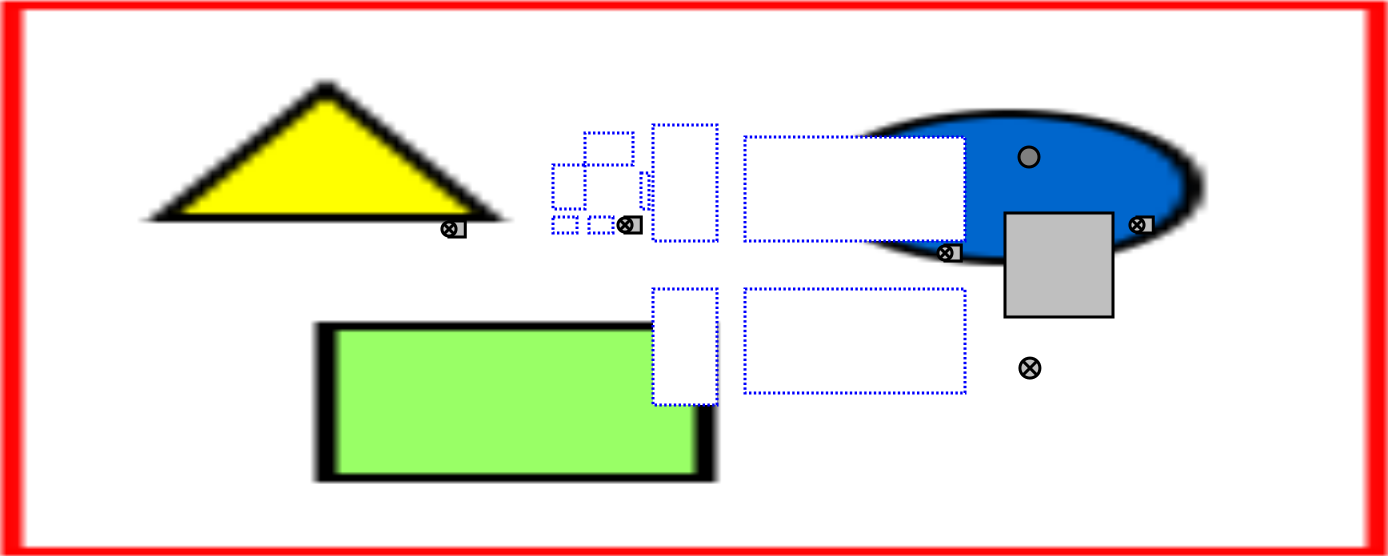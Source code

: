 <?xml version="1.0" encoding="UTF-8"?>
<dia:diagram xmlns:dia="http://www.lysator.liu.se/~alla/dia/">
  <dia:layer name="Background" visible="true" active="true">
    <dia:object type="Standard - Image" version="0" id="O0">
      <dia:attribute name="obj_pos">
        <dia:point val="-0.2,0"/>
      </dia:attribute>
      <dia:attribute name="obj_bb">
        <dia:rectangle val="-0.275,-0.075;69.225,27.825"/>
      </dia:attribute>
      <dia:attribute name="elem_corner">
        <dia:point val="-0.2,0"/>
      </dia:attribute>
      <dia:attribute name="elem_width">
        <dia:real val="69.35"/>
      </dia:attribute>
      <dia:attribute name="elem_height">
        <dia:real val="27.75"/>
      </dia:attribute>
      <dia:attribute name="border_width">
        <dia:real val="0.15"/>
      </dia:attribute>
      <dia:attribute name="border_color">
        <dia:color val="#0000ff"/>
      </dia:attribute>
      <dia:attribute name="line_style">
        <dia:enum val="4"/>
      </dia:attribute>
      <dia:attribute name="dashlength">
        <dia:real val="1.2"/>
      </dia:attribute>
      <dia:attribute name="draw_border">
        <dia:boolean val="false"/>
      </dia:attribute>
      <dia:attribute name="keep_aspect">
        <dia:boolean val="true"/>
      </dia:attribute>
      <dia:attribute name="file">
        <dia:string>#below_deck.png#</dia:string>
      </dia:attribute>
    </dia:object>
    <dia:object type="Standard - Box" version="0" id="O1">
      <dia:attribute name="obj_pos">
        <dia:point val="50,10.6"/>
      </dia:attribute>
      <dia:attribute name="obj_bb">
        <dia:rectangle val="49.925,10.525;55.475,15.875"/>
      </dia:attribute>
      <dia:attribute name="elem_corner">
        <dia:point val="50,10.6"/>
      </dia:attribute>
      <dia:attribute name="elem_width">
        <dia:real val="5.4"/>
      </dia:attribute>
      <dia:attribute name="elem_height">
        <dia:real val="5.2"/>
      </dia:attribute>
      <dia:attribute name="border_width">
        <dia:real val="0.15"/>
      </dia:attribute>
      <dia:attribute name="inner_color">
        <dia:color val="#bfbfbf"/>
      </dia:attribute>
      <dia:attribute name="show_background">
        <dia:boolean val="true"/>
      </dia:attribute>
    </dia:object>
    <dia:object type="Standard - Box" version="0" id="O2">
      <dia:attribute name="obj_pos">
        <dia:point val="37,6.8"/>
      </dia:attribute>
      <dia:attribute name="obj_bb">
        <dia:rectangle val="36.925,6.725;48.075,12.075"/>
      </dia:attribute>
      <dia:attribute name="elem_corner">
        <dia:point val="37,6.8"/>
      </dia:attribute>
      <dia:attribute name="elem_width">
        <dia:real val="11.0"/>
      </dia:attribute>
      <dia:attribute name="elem_height">
        <dia:real val="5.2"/>
      </dia:attribute>
      <dia:attribute name="border_width">
        <dia:real val="0.15"/>
      </dia:attribute>
      <dia:attribute name="border_color">
        <dia:color val="#0000ff"/>
      </dia:attribute>
      <dia:attribute name="show_background">
        <dia:boolean val="true"/>
      </dia:attribute>
      <dia:attribute name="line_style">
        <dia:enum val="4"/>
      </dia:attribute>
      <dia:attribute name="dashlength">
        <dia:real val="1.2"/>
      </dia:attribute>
    </dia:object>
    <dia:object type="Standard - Box" version="0" id="O3">
      <dia:attribute name="obj_pos">
        <dia:point val="37,14.4"/>
      </dia:attribute>
      <dia:attribute name="obj_bb">
        <dia:rectangle val="36.925,14.325;48.075,19.675"/>
      </dia:attribute>
      <dia:attribute name="elem_corner">
        <dia:point val="37,14.4"/>
      </dia:attribute>
      <dia:attribute name="elem_width">
        <dia:real val="11.0"/>
      </dia:attribute>
      <dia:attribute name="elem_height">
        <dia:real val="5.2"/>
      </dia:attribute>
      <dia:attribute name="border_width">
        <dia:real val="0.15"/>
      </dia:attribute>
      <dia:attribute name="border_color">
        <dia:color val="#0000ff"/>
      </dia:attribute>
      <dia:attribute name="show_background">
        <dia:boolean val="true"/>
      </dia:attribute>
      <dia:attribute name="line_style">
        <dia:enum val="4"/>
      </dia:attribute>
      <dia:attribute name="dashlength">
        <dia:real val="1.2"/>
      </dia:attribute>
    </dia:object>
    <dia:object type="Standard - Box" version="0" id="O4">
      <dia:attribute name="obj_pos">
        <dia:point val="32.4,6.2"/>
      </dia:attribute>
      <dia:attribute name="obj_bb">
        <dia:rectangle val="32.325,6.125;35.675,12.075"/>
      </dia:attribute>
      <dia:attribute name="elem_corner">
        <dia:point val="32.4,6.2"/>
      </dia:attribute>
      <dia:attribute name="elem_width">
        <dia:real val="3.2"/>
      </dia:attribute>
      <dia:attribute name="elem_height">
        <dia:real val="5.8"/>
      </dia:attribute>
      <dia:attribute name="border_width">
        <dia:real val="0.15"/>
      </dia:attribute>
      <dia:attribute name="border_color">
        <dia:color val="#0000ff"/>
      </dia:attribute>
      <dia:attribute name="show_background">
        <dia:boolean val="true"/>
      </dia:attribute>
      <dia:attribute name="line_style">
        <dia:enum val="4"/>
      </dia:attribute>
      <dia:attribute name="dashlength">
        <dia:real val="1.2"/>
      </dia:attribute>
    </dia:object>
    <dia:object type="Standard - Box" version="0" id="O5">
      <dia:attribute name="obj_pos">
        <dia:point val="32.4,14.4"/>
      </dia:attribute>
      <dia:attribute name="obj_bb">
        <dia:rectangle val="32.325,14.325;35.675,20.275"/>
      </dia:attribute>
      <dia:attribute name="elem_corner">
        <dia:point val="32.4,14.4"/>
      </dia:attribute>
      <dia:attribute name="elem_width">
        <dia:real val="3.2"/>
      </dia:attribute>
      <dia:attribute name="elem_height">
        <dia:real val="5.8"/>
      </dia:attribute>
      <dia:attribute name="border_width">
        <dia:real val="0.15"/>
      </dia:attribute>
      <dia:attribute name="border_color">
        <dia:color val="#0000ff"/>
      </dia:attribute>
      <dia:attribute name="show_background">
        <dia:boolean val="true"/>
      </dia:attribute>
      <dia:attribute name="line_style">
        <dia:enum val="4"/>
      </dia:attribute>
      <dia:attribute name="dashlength">
        <dia:real val="1.2"/>
      </dia:attribute>
    </dia:object>
    <dia:object type="Standard - Polygon" version="0" id="O6">
      <dia:attribute name="obj_pos">
        <dia:point val="27.4,8.2"/>
      </dia:attribute>
      <dia:attribute name="obj_bb">
        <dia:rectangle val="27.325,6.525;31.475,10.475"/>
      </dia:attribute>
      <dia:attribute name="poly_points">
        <dia:point val="27.4,8.2"/>
        <dia:point val="29,8.2"/>
        <dia:point val="29,6.6"/>
        <dia:point val="31.4,6.6"/>
        <dia:point val="31.4,8.2"/>
        <dia:point val="29,8.2"/>
        <dia:point val="29,10.4"/>
        <dia:point val="27.4,10.4"/>
      </dia:attribute>
      <dia:attribute name="line_color">
        <dia:color val="#0000ff"/>
      </dia:attribute>
      <dia:attribute name="line_width">
        <dia:real val="0.15"/>
      </dia:attribute>
      <dia:attribute name="show_background">
        <dia:boolean val="true"/>
      </dia:attribute>
      <dia:attribute name="line_style">
        <dia:enum val="4"/>
      </dia:attribute>
      <dia:attribute name="dashlength">
        <dia:real val="1.2"/>
      </dia:attribute>
    </dia:object>
    <dia:object type="Standard - Ellipse" version="0" id="O7">
      <dia:attribute name="obj_pos">
        <dia:point val="50.746,17.854"/>
      </dia:attribute>
      <dia:attribute name="obj_bb">
        <dia:rectangle val="50.671,17.779;51.821,18.929"/>
      </dia:attribute>
      <dia:attribute name="elem_corner">
        <dia:point val="50.746,17.854"/>
      </dia:attribute>
      <dia:attribute name="elem_width">
        <dia:real val="1.0"/>
      </dia:attribute>
      <dia:attribute name="elem_height">
        <dia:real val="1.0"/>
      </dia:attribute>
      <dia:attribute name="border_width">
        <dia:real val="0.15"/>
      </dia:attribute>
      <dia:attribute name="inner_color">
        <dia:color val="#bfbfbf"/>
      </dia:attribute>
    </dia:object>
    <dia:object type="Standard - Line" version="0" id="O8">
      <dia:attribute name="obj_pos">
        <dia:point val="50.893,18"/>
      </dia:attribute>
      <dia:attribute name="obj_bb">
        <dia:rectangle val="50.787,17.894;51.706,18.813"/>
      </dia:attribute>
      <dia:attribute name="conn_endpoints">
        <dia:point val="50.893,18"/>
        <dia:point val="51.6,18.707"/>
      </dia:attribute>
      <dia:attribute name="numcp">
        <dia:int val="1"/>
      </dia:attribute>
      <dia:attribute name="line_width">
        <dia:real val="0.15"/>
      </dia:attribute>
      <dia:connections>
        <dia:connection handle="0" to="O7" connection="0"/>
        <dia:connection handle="1" to="O7" connection="7"/>
      </dia:connections>
    </dia:object>
    <dia:object type="Standard - Line" version="0" id="O9">
      <dia:attribute name="obj_pos">
        <dia:point val="51.6,18"/>
      </dia:attribute>
      <dia:attribute name="obj_bb">
        <dia:rectangle val="50.787,17.894;51.706,18.813"/>
      </dia:attribute>
      <dia:attribute name="conn_endpoints">
        <dia:point val="51.6,18"/>
        <dia:point val="50.893,18.707"/>
      </dia:attribute>
      <dia:attribute name="numcp">
        <dia:int val="1"/>
      </dia:attribute>
      <dia:attribute name="line_width">
        <dia:real val="0.15"/>
      </dia:attribute>
      <dia:connections>
        <dia:connection handle="0" to="O7" connection="2"/>
        <dia:connection handle="1" to="O7" connection="5"/>
      </dia:connections>
    </dia:object>
    <dia:object type="Standard - Box" version="0" id="O10">
      <dia:attribute name="obj_pos">
        <dia:point val="27.4,10.8"/>
      </dia:attribute>
      <dia:attribute name="obj_bb">
        <dia:rectangle val="27.325,10.725;28.675,11.675"/>
      </dia:attribute>
      <dia:attribute name="elem_corner">
        <dia:point val="27.4,10.8"/>
      </dia:attribute>
      <dia:attribute name="elem_width">
        <dia:real val="1.2"/>
      </dia:attribute>
      <dia:attribute name="elem_height">
        <dia:real val="0.8"/>
      </dia:attribute>
      <dia:attribute name="border_width">
        <dia:real val="0.15"/>
      </dia:attribute>
      <dia:attribute name="border_color">
        <dia:color val="#0000ff"/>
      </dia:attribute>
      <dia:attribute name="show_background">
        <dia:boolean val="true"/>
      </dia:attribute>
      <dia:attribute name="line_style">
        <dia:enum val="4"/>
      </dia:attribute>
      <dia:attribute name="dashlength">
        <dia:real val="1.2"/>
      </dia:attribute>
    </dia:object>
    <dia:object type="Standard - Box" version="0" id="O11">
      <dia:attribute name="obj_pos">
        <dia:point val="29.2,10.8"/>
      </dia:attribute>
      <dia:attribute name="obj_bb">
        <dia:rectangle val="29.125,10.725;30.475,11.675"/>
      </dia:attribute>
      <dia:attribute name="elem_corner">
        <dia:point val="29.2,10.8"/>
      </dia:attribute>
      <dia:attribute name="elem_width">
        <dia:real val="1.2"/>
      </dia:attribute>
      <dia:attribute name="elem_height">
        <dia:real val="0.8"/>
      </dia:attribute>
      <dia:attribute name="border_width">
        <dia:real val="0.15"/>
      </dia:attribute>
      <dia:attribute name="border_color">
        <dia:color val="#0000ff"/>
      </dia:attribute>
      <dia:attribute name="show_background">
        <dia:boolean val="true"/>
      </dia:attribute>
      <dia:attribute name="line_style">
        <dia:enum val="4"/>
      </dia:attribute>
      <dia:attribute name="dashlength">
        <dia:real val="1.2"/>
      </dia:attribute>
    </dia:object>
    <dia:object type="Standard - Box" version="0" id="O12">
      <dia:attribute name="obj_pos">
        <dia:point val="31.8,8.6"/>
      </dia:attribute>
      <dia:attribute name="obj_bb">
        <dia:rectangle val="31.725,8.525;32.275,10.475"/>
      </dia:attribute>
      <dia:attribute name="elem_corner">
        <dia:point val="31.8,8.6"/>
      </dia:attribute>
      <dia:attribute name="elem_width">
        <dia:real val="0.4"/>
      </dia:attribute>
      <dia:attribute name="elem_height">
        <dia:real val="1.8"/>
      </dia:attribute>
      <dia:attribute name="border_width">
        <dia:real val="0.15"/>
      </dia:attribute>
      <dia:attribute name="border_color">
        <dia:color val="#0000ff"/>
      </dia:attribute>
      <dia:attribute name="show_background">
        <dia:boolean val="true"/>
      </dia:attribute>
      <dia:attribute name="line_style">
        <dia:enum val="4"/>
      </dia:attribute>
      <dia:attribute name="dashlength">
        <dia:real val="1.2"/>
      </dia:attribute>
    </dia:object>
    <dia:group>
      <dia:object type="Standard - Box" version="0" id="O13">
        <dia:attribute name="obj_pos">
          <dia:point val="56.6,10.8"/>
        </dia:attribute>
        <dia:attribute name="obj_bb">
          <dia:rectangle val="56.525,10.725;57.488,11.675"/>
        </dia:attribute>
        <dia:attribute name="elem_corner">
          <dia:point val="56.6,10.8"/>
        </dia:attribute>
        <dia:attribute name="elem_width">
          <dia:real val="0.813"/>
        </dia:attribute>
        <dia:attribute name="elem_height">
          <dia:real val="0.8"/>
        </dia:attribute>
        <dia:attribute name="border_width">
          <dia:real val="0.15"/>
        </dia:attribute>
        <dia:attribute name="inner_color">
          <dia:color val="#bfbfbf"/>
        </dia:attribute>
        <dia:attribute name="show_background">
          <dia:boolean val="true"/>
        </dia:attribute>
      </dia:object>
      <dia:object type="Standard - Ellipse" version="0" id="O14">
        <dia:attribute name="obj_pos">
          <dia:point val="56.246,10.846"/>
        </dia:attribute>
        <dia:attribute name="obj_bb">
          <dia:rectangle val="56.171,10.771;57.029,11.629"/>
        </dia:attribute>
        <dia:attribute name="elem_corner">
          <dia:point val="56.246,10.846"/>
        </dia:attribute>
        <dia:attribute name="elem_width">
          <dia:real val="0.707"/>
        </dia:attribute>
        <dia:attribute name="elem_height">
          <dia:real val="0.707"/>
        </dia:attribute>
        <dia:attribute name="border_width">
          <dia:real val="0.15"/>
        </dia:attribute>
        <dia:attribute name="inner_color">
          <dia:color val="#bfbfbf"/>
        </dia:attribute>
      </dia:object>
      <dia:object type="Standard - Line" version="0" id="O15">
        <dia:attribute name="obj_pos">
          <dia:point val="56.35,10.95"/>
        </dia:attribute>
        <dia:attribute name="obj_bb">
          <dia:rectangle val="56.244,10.844;56.956,11.556"/>
        </dia:attribute>
        <dia:attribute name="conn_endpoints">
          <dia:point val="56.35,10.95"/>
          <dia:point val="56.85,11.45"/>
        </dia:attribute>
        <dia:attribute name="numcp">
          <dia:int val="1"/>
        </dia:attribute>
        <dia:attribute name="line_width">
          <dia:real val="0.15"/>
        </dia:attribute>
        <dia:connections>
          <dia:connection handle="0" to="O14" connection="0"/>
          <dia:connection handle="1" to="O14" connection="7"/>
        </dia:connections>
      </dia:object>
      <dia:object type="Standard - Line" version="0" id="O16">
        <dia:attribute name="obj_pos">
          <dia:point val="56.85,10.95"/>
        </dia:attribute>
        <dia:attribute name="obj_bb">
          <dia:rectangle val="56.244,10.844;56.956,11.556"/>
        </dia:attribute>
        <dia:attribute name="conn_endpoints">
          <dia:point val="56.85,10.95"/>
          <dia:point val="56.35,11.45"/>
        </dia:attribute>
        <dia:attribute name="numcp">
          <dia:int val="1"/>
        </dia:attribute>
        <dia:attribute name="line_width">
          <dia:real val="0.15"/>
        </dia:attribute>
        <dia:connections>
          <dia:connection handle="0" to="O14" connection="2"/>
          <dia:connection handle="1" to="O14" connection="5"/>
        </dia:connections>
      </dia:object>
    </dia:group>
    <dia:group>
      <dia:object type="Standard - Box" version="0" id="O17">
        <dia:attribute name="obj_pos">
          <dia:point val="47,12.2"/>
        </dia:attribute>
        <dia:attribute name="obj_bb">
          <dia:rectangle val="46.925,12.125;47.888,13.075"/>
        </dia:attribute>
        <dia:attribute name="elem_corner">
          <dia:point val="47,12.2"/>
        </dia:attribute>
        <dia:attribute name="elem_width">
          <dia:real val="0.813"/>
        </dia:attribute>
        <dia:attribute name="elem_height">
          <dia:real val="0.8"/>
        </dia:attribute>
        <dia:attribute name="border_width">
          <dia:real val="0.15"/>
        </dia:attribute>
        <dia:attribute name="inner_color">
          <dia:color val="#bfbfbf"/>
        </dia:attribute>
        <dia:attribute name="show_background">
          <dia:boolean val="true"/>
        </dia:attribute>
      </dia:object>
      <dia:object type="Standard - Ellipse" version="0" id="O18">
        <dia:attribute name="obj_pos">
          <dia:point val="46.646,12.246"/>
        </dia:attribute>
        <dia:attribute name="obj_bb">
          <dia:rectangle val="46.571,12.171;47.429,13.029"/>
        </dia:attribute>
        <dia:attribute name="elem_corner">
          <dia:point val="46.646,12.246"/>
        </dia:attribute>
        <dia:attribute name="elem_width">
          <dia:real val="0.707"/>
        </dia:attribute>
        <dia:attribute name="elem_height">
          <dia:real val="0.707"/>
        </dia:attribute>
        <dia:attribute name="border_width">
          <dia:real val="0.15"/>
        </dia:attribute>
        <dia:attribute name="inner_color">
          <dia:color val="#bfbfbf"/>
        </dia:attribute>
      </dia:object>
      <dia:object type="Standard - Line" version="0" id="O19">
        <dia:attribute name="obj_pos">
          <dia:point val="46.75,12.35"/>
        </dia:attribute>
        <dia:attribute name="obj_bb">
          <dia:rectangle val="46.644,12.244;47.356,12.956"/>
        </dia:attribute>
        <dia:attribute name="conn_endpoints">
          <dia:point val="46.75,12.35"/>
          <dia:point val="47.25,12.85"/>
        </dia:attribute>
        <dia:attribute name="numcp">
          <dia:int val="1"/>
        </dia:attribute>
        <dia:attribute name="line_width">
          <dia:real val="0.15"/>
        </dia:attribute>
        <dia:connections>
          <dia:connection handle="0" to="O18" connection="0"/>
          <dia:connection handle="1" to="O18" connection="7"/>
        </dia:connections>
      </dia:object>
      <dia:object type="Standard - Line" version="0" id="O20">
        <dia:attribute name="obj_pos">
          <dia:point val="47.25,12.35"/>
        </dia:attribute>
        <dia:attribute name="obj_bb">
          <dia:rectangle val="46.644,12.244;47.356,12.956"/>
        </dia:attribute>
        <dia:attribute name="conn_endpoints">
          <dia:point val="47.25,12.35"/>
          <dia:point val="46.75,12.85"/>
        </dia:attribute>
        <dia:attribute name="numcp">
          <dia:int val="1"/>
        </dia:attribute>
        <dia:attribute name="line_width">
          <dia:real val="0.15"/>
        </dia:attribute>
        <dia:connections>
          <dia:connection handle="0" to="O18" connection="2"/>
          <dia:connection handle="1" to="O18" connection="5"/>
        </dia:connections>
      </dia:object>
    </dia:group>
    <dia:group>
      <dia:object type="Standard - Box" version="0" id="O21">
        <dia:attribute name="obj_pos">
          <dia:point val="31,10.8"/>
        </dia:attribute>
        <dia:attribute name="obj_bb">
          <dia:rectangle val="30.925,10.725;31.888,11.675"/>
        </dia:attribute>
        <dia:attribute name="elem_corner">
          <dia:point val="31,10.8"/>
        </dia:attribute>
        <dia:attribute name="elem_width">
          <dia:real val="0.813"/>
        </dia:attribute>
        <dia:attribute name="elem_height">
          <dia:real val="0.8"/>
        </dia:attribute>
        <dia:attribute name="border_width">
          <dia:real val="0.15"/>
        </dia:attribute>
        <dia:attribute name="inner_color">
          <dia:color val="#bfbfbf"/>
        </dia:attribute>
        <dia:attribute name="show_background">
          <dia:boolean val="true"/>
        </dia:attribute>
      </dia:object>
      <dia:object type="Standard - Ellipse" version="0" id="O22">
        <dia:attribute name="obj_pos">
          <dia:point val="30.646,10.846"/>
        </dia:attribute>
        <dia:attribute name="obj_bb">
          <dia:rectangle val="30.571,10.771;31.429,11.629"/>
        </dia:attribute>
        <dia:attribute name="elem_corner">
          <dia:point val="30.646,10.846"/>
        </dia:attribute>
        <dia:attribute name="elem_width">
          <dia:real val="0.707"/>
        </dia:attribute>
        <dia:attribute name="elem_height">
          <dia:real val="0.707"/>
        </dia:attribute>
        <dia:attribute name="border_width">
          <dia:real val="0.15"/>
        </dia:attribute>
        <dia:attribute name="inner_color">
          <dia:color val="#bfbfbf"/>
        </dia:attribute>
      </dia:object>
      <dia:object type="Standard - Line" version="0" id="O23">
        <dia:attribute name="obj_pos">
          <dia:point val="30.75,10.95"/>
        </dia:attribute>
        <dia:attribute name="obj_bb">
          <dia:rectangle val="30.644,10.844;31.356,11.556"/>
        </dia:attribute>
        <dia:attribute name="conn_endpoints">
          <dia:point val="30.75,10.95"/>
          <dia:point val="31.25,11.45"/>
        </dia:attribute>
        <dia:attribute name="numcp">
          <dia:int val="1"/>
        </dia:attribute>
        <dia:attribute name="line_width">
          <dia:real val="0.15"/>
        </dia:attribute>
        <dia:connections>
          <dia:connection handle="0" to="O22" connection="0"/>
          <dia:connection handle="1" to="O22" connection="7"/>
        </dia:connections>
      </dia:object>
      <dia:object type="Standard - Line" version="0" id="O24">
        <dia:attribute name="obj_pos">
          <dia:point val="31.25,10.95"/>
        </dia:attribute>
        <dia:attribute name="obj_bb">
          <dia:rectangle val="30.644,10.844;31.356,11.556"/>
        </dia:attribute>
        <dia:attribute name="conn_endpoints">
          <dia:point val="31.25,10.95"/>
          <dia:point val="30.75,11.45"/>
        </dia:attribute>
        <dia:attribute name="numcp">
          <dia:int val="1"/>
        </dia:attribute>
        <dia:attribute name="line_width">
          <dia:real val="0.15"/>
        </dia:attribute>
        <dia:connections>
          <dia:connection handle="0" to="O22" connection="2"/>
          <dia:connection handle="1" to="O22" connection="5"/>
        </dia:connections>
      </dia:object>
    </dia:group>
    <dia:group>
      <dia:object type="Standard - Box" version="0" id="O25">
        <dia:attribute name="obj_pos">
          <dia:point val="22.2,11"/>
        </dia:attribute>
        <dia:attribute name="obj_bb">
          <dia:rectangle val="22.125,10.925;23.088,11.875"/>
        </dia:attribute>
        <dia:attribute name="elem_corner">
          <dia:point val="22.2,11"/>
        </dia:attribute>
        <dia:attribute name="elem_width">
          <dia:real val="0.813"/>
        </dia:attribute>
        <dia:attribute name="elem_height">
          <dia:real val="0.8"/>
        </dia:attribute>
        <dia:attribute name="border_width">
          <dia:real val="0.15"/>
        </dia:attribute>
        <dia:attribute name="inner_color">
          <dia:color val="#bfbfbf"/>
        </dia:attribute>
        <dia:attribute name="show_background">
          <dia:boolean val="true"/>
        </dia:attribute>
      </dia:object>
      <dia:object type="Standard - Ellipse" version="0" id="O26">
        <dia:attribute name="obj_pos">
          <dia:point val="21.846,11.046"/>
        </dia:attribute>
        <dia:attribute name="obj_bb">
          <dia:rectangle val="21.771,10.971;22.629,11.829"/>
        </dia:attribute>
        <dia:attribute name="elem_corner">
          <dia:point val="21.846,11.046"/>
        </dia:attribute>
        <dia:attribute name="elem_width">
          <dia:real val="0.707"/>
        </dia:attribute>
        <dia:attribute name="elem_height">
          <dia:real val="0.707"/>
        </dia:attribute>
        <dia:attribute name="border_width">
          <dia:real val="0.15"/>
        </dia:attribute>
        <dia:attribute name="inner_color">
          <dia:color val="#bfbfbf"/>
        </dia:attribute>
      </dia:object>
      <dia:object type="Standard - Line" version="0" id="O27">
        <dia:attribute name="obj_pos">
          <dia:point val="21.95,11.15"/>
        </dia:attribute>
        <dia:attribute name="obj_bb">
          <dia:rectangle val="21.844,11.044;22.556,11.756"/>
        </dia:attribute>
        <dia:attribute name="conn_endpoints">
          <dia:point val="21.95,11.15"/>
          <dia:point val="22.45,11.65"/>
        </dia:attribute>
        <dia:attribute name="numcp">
          <dia:int val="1"/>
        </dia:attribute>
        <dia:attribute name="line_width">
          <dia:real val="0.15"/>
        </dia:attribute>
        <dia:connections>
          <dia:connection handle="0" to="O26" connection="0"/>
          <dia:connection handle="1" to="O26" connection="7"/>
        </dia:connections>
      </dia:object>
      <dia:object type="Standard - Line" version="0" id="O28">
        <dia:attribute name="obj_pos">
          <dia:point val="22.45,11.15"/>
        </dia:attribute>
        <dia:attribute name="obj_bb">
          <dia:rectangle val="21.844,11.044;22.556,11.756"/>
        </dia:attribute>
        <dia:attribute name="conn_endpoints">
          <dia:point val="22.45,11.15"/>
          <dia:point val="21.95,11.65"/>
        </dia:attribute>
        <dia:attribute name="numcp">
          <dia:int val="1"/>
        </dia:attribute>
        <dia:attribute name="line_width">
          <dia:real val="0.15"/>
        </dia:attribute>
        <dia:connections>
          <dia:connection handle="0" to="O26" connection="2"/>
          <dia:connection handle="1" to="O26" connection="5"/>
        </dia:connections>
      </dia:object>
    </dia:group>
    <dia:object type="Standard - Ellipse" version="0" id="O29">
      <dia:attribute name="obj_pos">
        <dia:point val="50.7,7.3"/>
      </dia:attribute>
      <dia:attribute name="obj_bb">
        <dia:rectangle val="50.625,7.225;51.775,8.375"/>
      </dia:attribute>
      <dia:attribute name="elem_corner">
        <dia:point val="50.7,7.3"/>
      </dia:attribute>
      <dia:attribute name="elem_width">
        <dia:real val="1.0"/>
      </dia:attribute>
      <dia:attribute name="elem_height">
        <dia:real val="1.0"/>
      </dia:attribute>
      <dia:attribute name="border_width">
        <dia:real val="0.15"/>
      </dia:attribute>
      <dia:attribute name="inner_color">
        <dia:color val="#7f7f7f"/>
      </dia:attribute>
    </dia:object>
  </dia:layer>
</dia:diagram>
